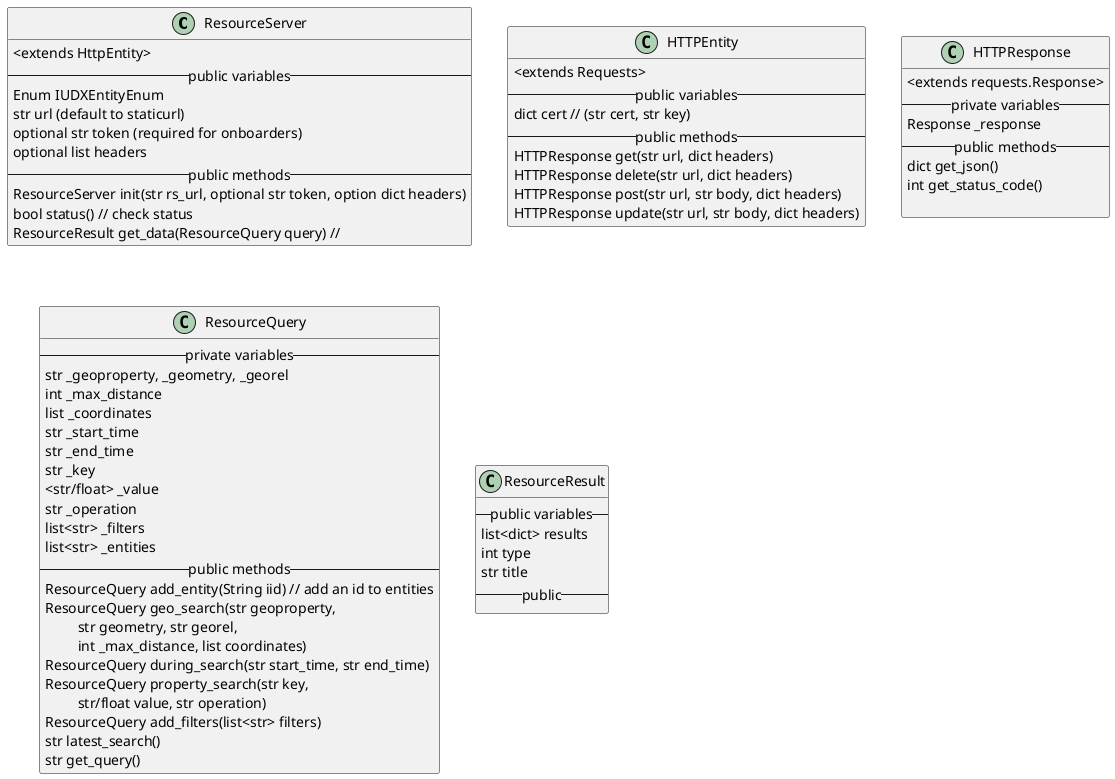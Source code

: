 @startuml
class ResourceServer  {
    <extends HttpEntity>
  -- public variables --
  Enum IUDXEntityEnum
  str url (default to staticurl)
  optional str token (required for onboarders)
  optional list headers
  -- public methods --
  ResourceServer init(str rs_url, optional str token, option dict headers)
  bool status() // check status
  ResourceResult get_data(ResourceQuery query) // 
}

class HTTPEntity  {
  <extends Requests>
  -- public variables --
  dict cert // (str cert, str key)
  -- public methods --
  HTTPResponse get(str url, dict headers)
  HTTPResponse delete(str url, dict headers)
  HTTPResponse post(str url, str body, dict headers)
  HTTPResponse update(str url, str body, dict headers)
}

class HTTPResponse {
  <extends requests.Response>
  -- private variables --
  Response _response
  -- public methods --
  dict get_json()
  int get_status_code()

}


class ResourceQuery {
    -- private variables--
    str _geoproperty, _geometry, _georel
    int _max_distance
    list _coordinates
    str _start_time
    str _end_time
    str _key
    <str/float> _value
    str _operation
    list<str> _filters
    list<str> _entities
    -- public methods --
    ResourceQuery add_entity(String iid) // add an id to entities
    ResourceQuery geo_search(str geoproperty,
        \t str geometry, str georel, 
        \t int _max_distance, list coordinates)
    ResourceQuery during_search(str start_time, str end_time)
    ResourceQuery property_search(str key,
        \t str/float value, str operation)
    ResourceQuery add_filters(list<str> filters)
    str latest_search()
    str get_query()
}


class ResourceResult {
    -- public variables --
    list<dict> results
    int type
    str title
    -- public --
}



@enduml
